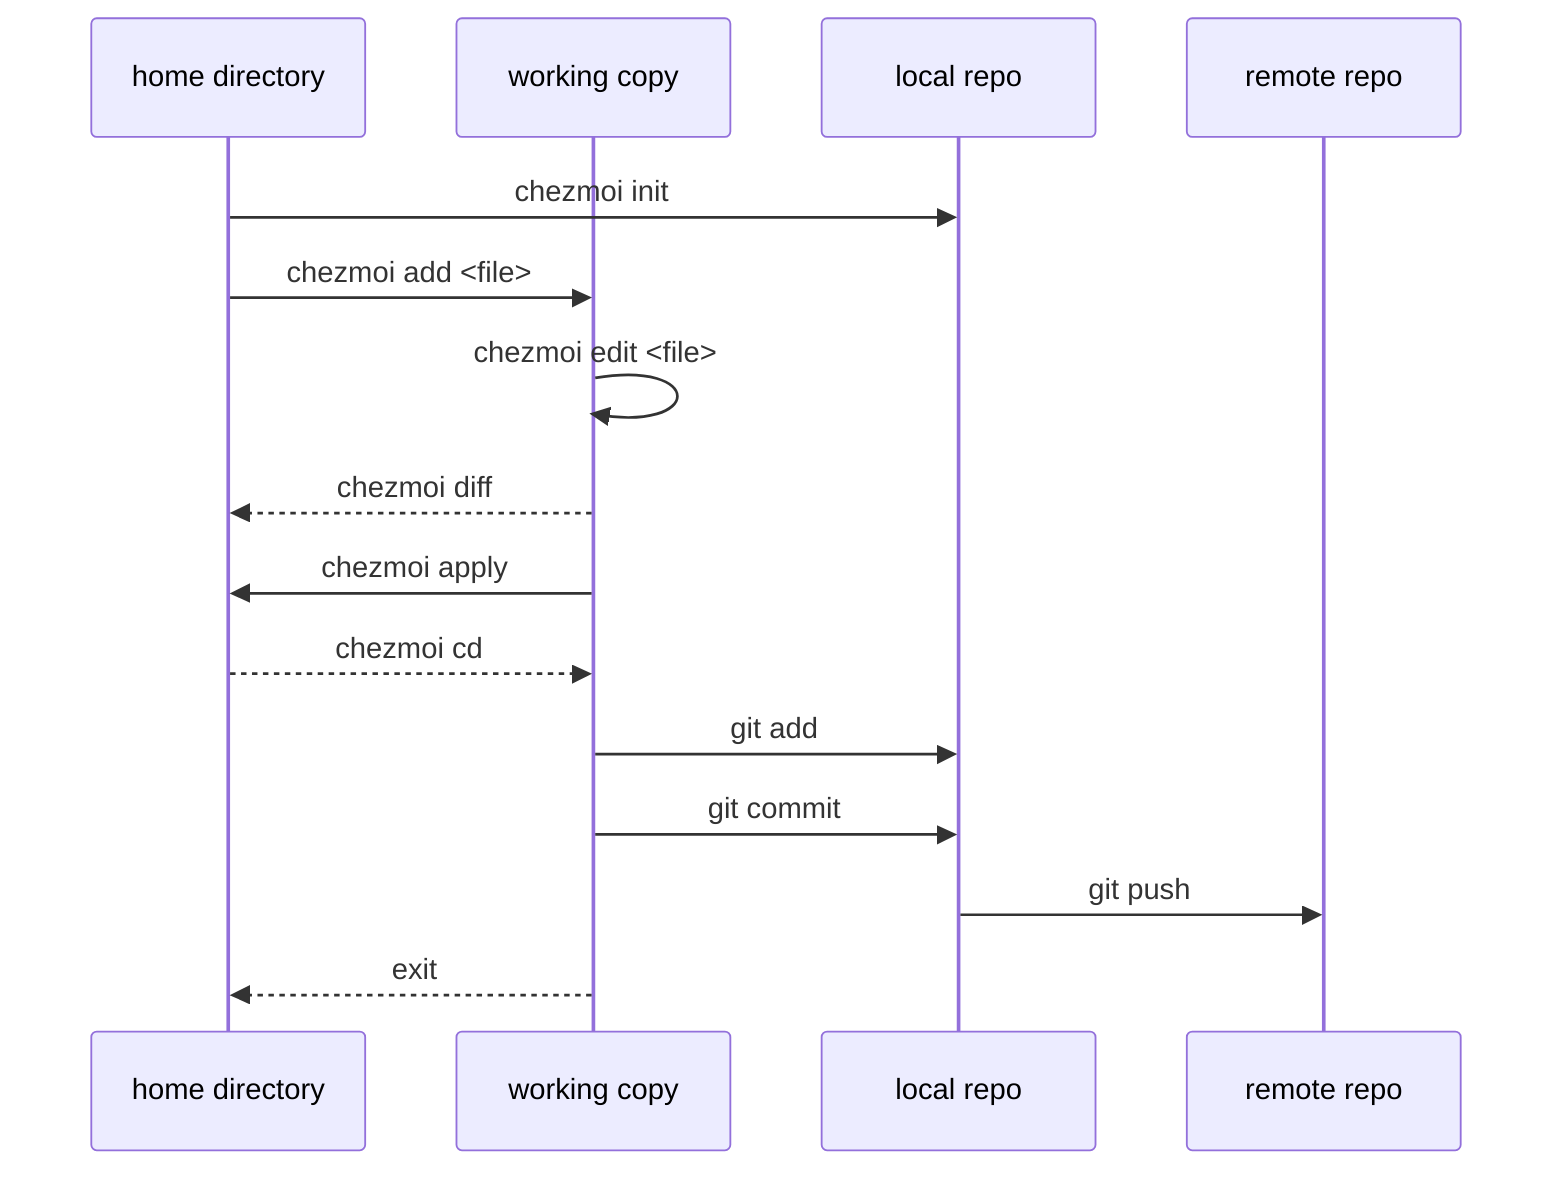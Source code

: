 sequenceDiagram
    participant H as home directory
    participant W as working copy
    participant L as local repo
    participant R as remote repo
    H->>L: chezmoi init
    H->>W: chezmoi add <file>;
    W->>W: chezmoi edit <file>;
    W-->>H: chezmoi diff
    W->>H: chezmoi apply
    H-->>W: chezmoi cd
    W->>L: git add
    W->>L: git commit
    L->>R: git push
    W-->>H: exit